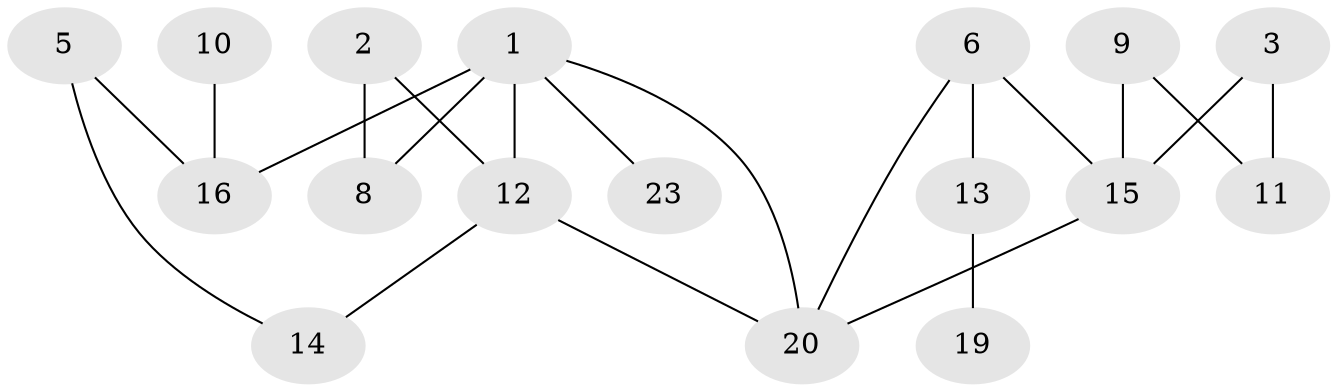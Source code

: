 // original degree distribution, {3: 0.21875, 1: 0.34375, 2: 0.21875, 4: 0.03125, 0: 0.125, 5: 0.0625}
// Generated by graph-tools (version 1.1) at 2025/48/03/04/25 22:48:16]
// undirected, 17 vertices, 21 edges
graph export_dot {
  node [color=gray90,style=filled];
  1;
  2;
  3;
  5;
  6;
  8;
  9;
  10;
  11;
  12;
  13;
  14;
  15;
  16;
  19;
  20;
  23;
  1 -- 8 [weight=2.0];
  1 -- 12 [weight=1.0];
  1 -- 16 [weight=1.0];
  1 -- 20 [weight=1.0];
  1 -- 23 [weight=1.0];
  2 -- 8 [weight=1.0];
  2 -- 12 [weight=1.0];
  3 -- 11 [weight=1.0];
  3 -- 15 [weight=1.0];
  5 -- 14 [weight=1.0];
  5 -- 16 [weight=1.0];
  6 -- 13 [weight=1.0];
  6 -- 15 [weight=1.0];
  6 -- 20 [weight=1.0];
  9 -- 11 [weight=1.0];
  9 -- 15 [weight=1.0];
  10 -- 16 [weight=1.0];
  12 -- 14 [weight=1.0];
  12 -- 20 [weight=1.0];
  13 -- 19 [weight=1.0];
  15 -- 20 [weight=1.0];
}
